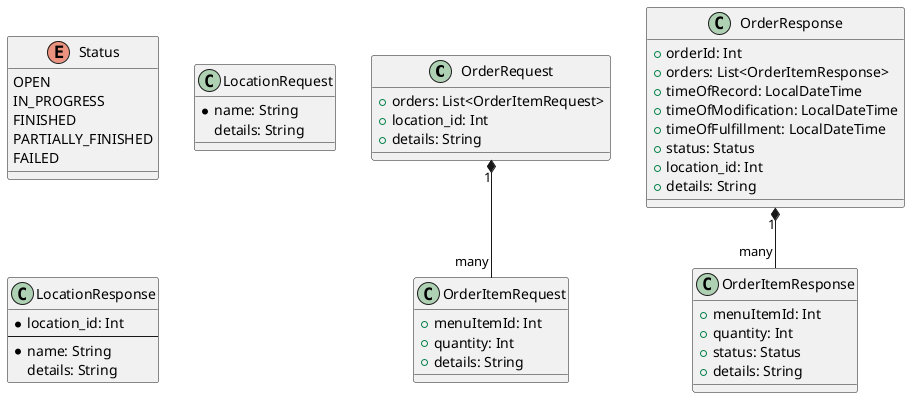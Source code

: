 @startuml
class OrderRequest {
    + orders: List<OrderItemRequest>
    + location_id: Int
    + details: String
}

class OrderItemRequest {
    + menuItemId: Int
    + quantity: Int
    + details: String
}

class OrderResponse {
    + orderId: Int
    + orders: List<OrderItemResponse>
    + timeOfRecord: LocalDateTime
    + timeOfModification: LocalDateTime
    + timeOfFulfillment: LocalDateTime
    + status: Status
    + location_id: Int
    + details: String
}

class OrderItemResponse {
    + menuItemId: Int
    + quantity: Int
    + status: Status
    + details: String
}

enum Status {
    OPEN
    IN_PROGRESS
    FINISHED
    PARTIALLY_FINISHED
    FAILED
}

class LocationRequest {
    * name: String
    details: String
}

class LocationResponse {
    * location_id: Int
    --
    * name: String
    details: String
}

OrderRequest "1" *-- "many" OrderItemRequest
OrderResponse "1" *-- "many" OrderItemResponse
@enduml